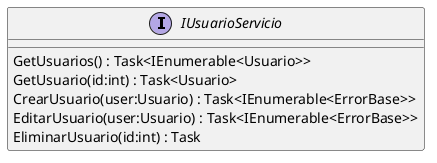 @startuml
interface IUsuarioServicio {
    GetUsuarios() : Task<IEnumerable<Usuario>>
    GetUsuario(id:int) : Task<Usuario>
    CrearUsuario(user:Usuario) : Task<IEnumerable<ErrorBase>>
    EditarUsuario(user:Usuario) : Task<IEnumerable<ErrorBase>>
    EliminarUsuario(id:int) : Task
}
@enduml
